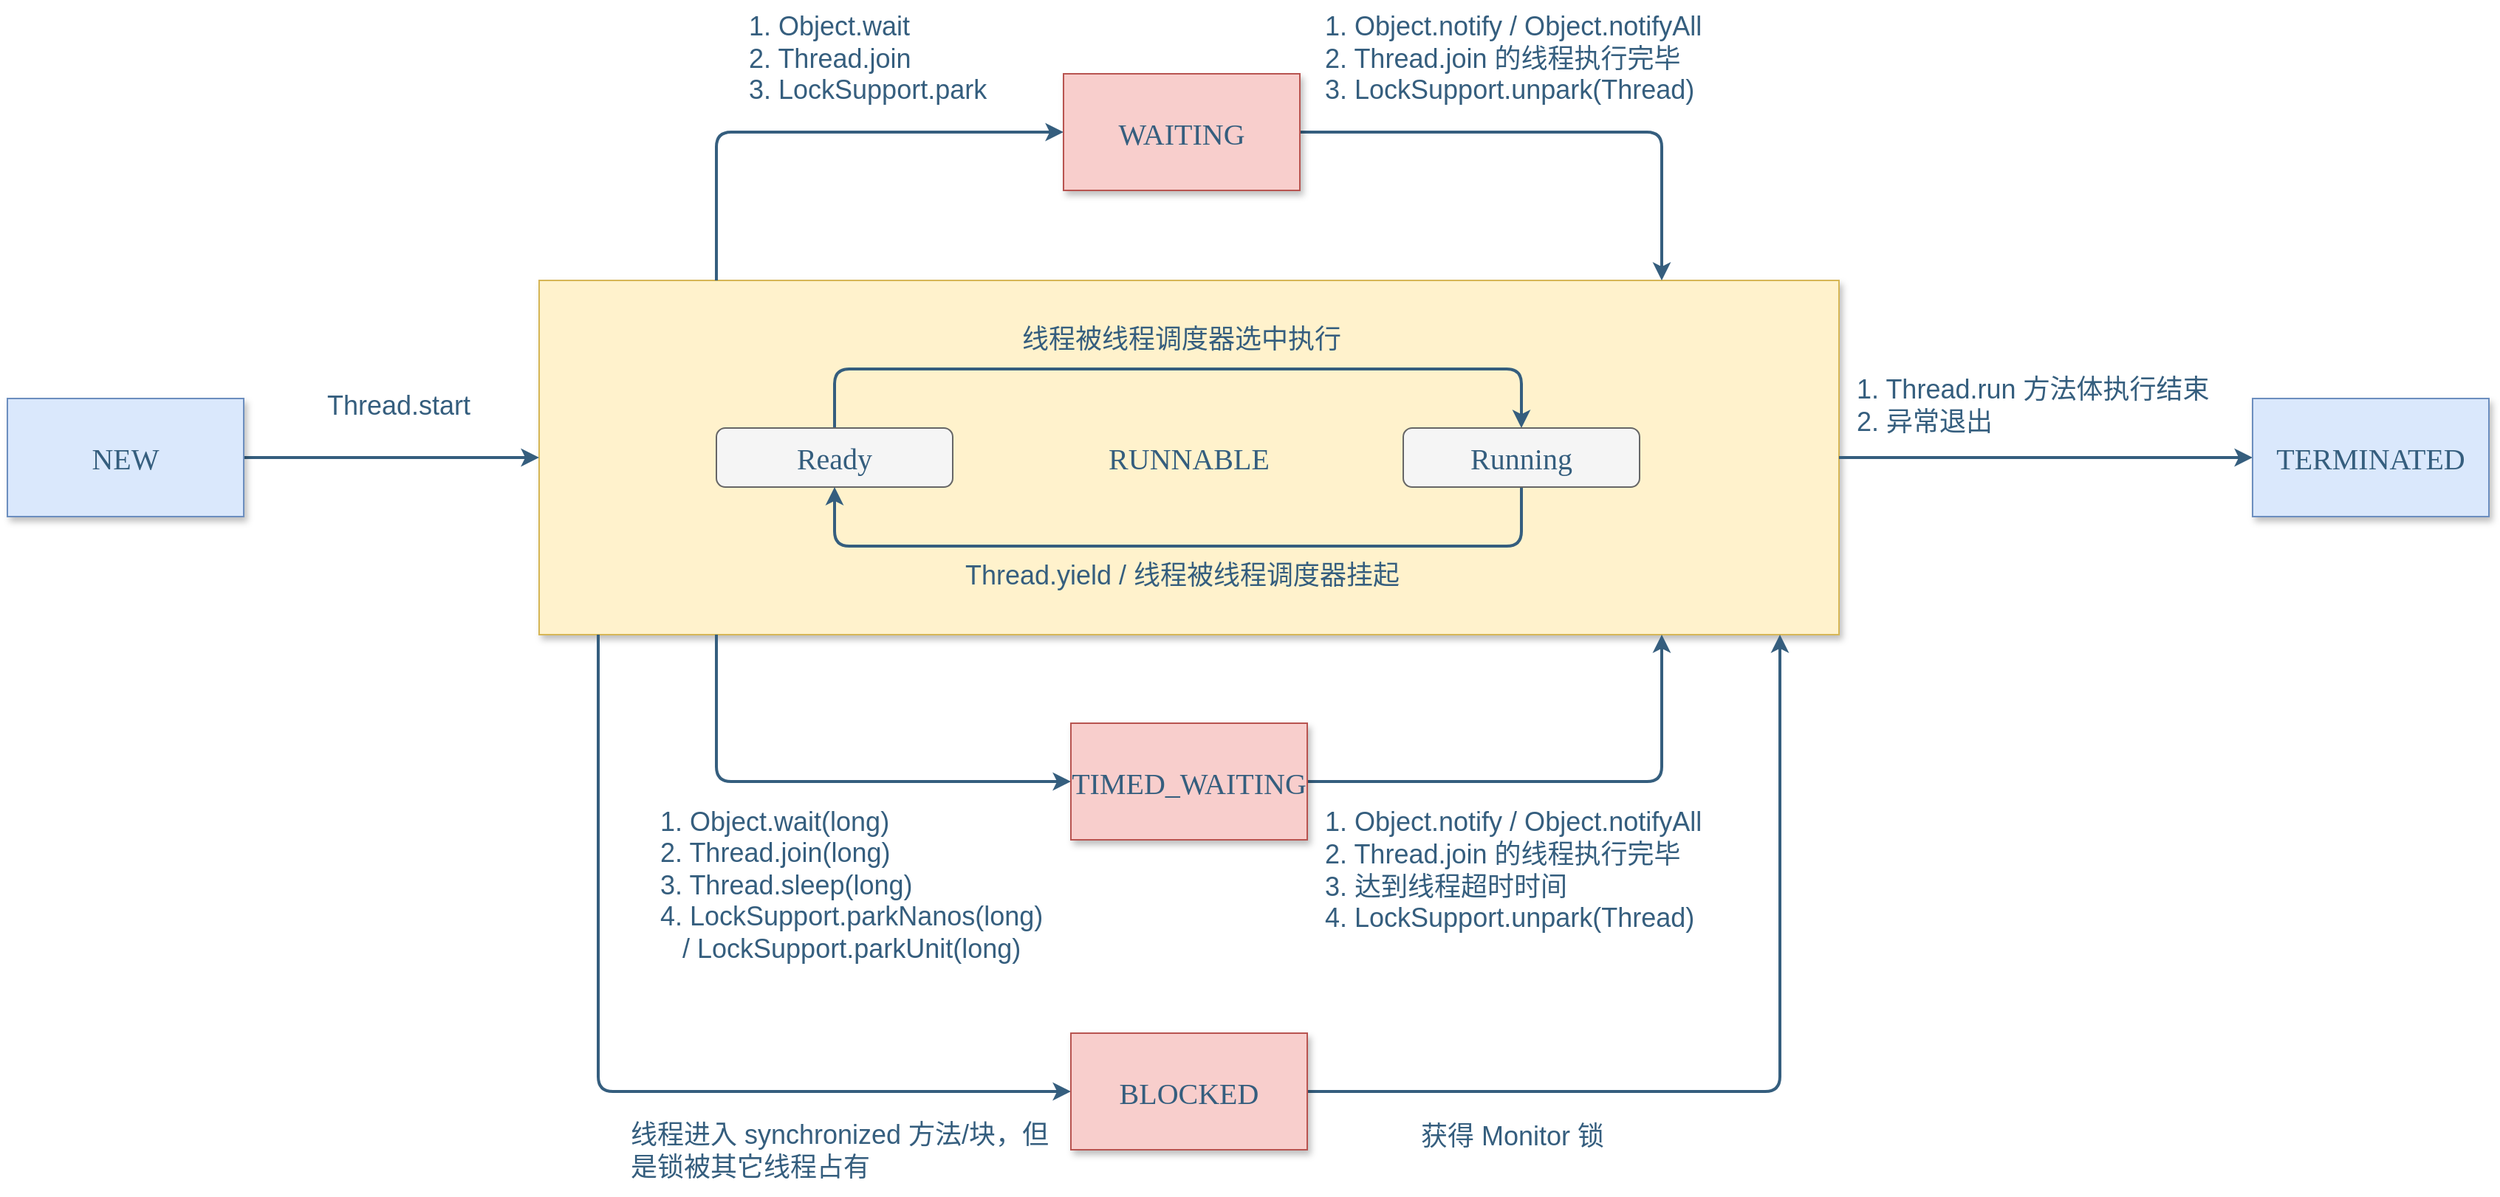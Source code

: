 <mxfile compressed="true" version="22.0.3" type="device" pages="4"><diagram name="线程状态" id="A8a_ekGSQpXvn9HcGt-r"><mxGraphModel dx="1418" dy="-816" grid="1" gridSize="10" guides="1" tooltips="1" connect="1" arrows="1" fold="1" page="1" pageScale="1" pageWidth="2336" pageHeight="1654" math="0" shadow="0"><root><mxCell id="MvNhsq1XyQ3ZakgDOgjF-0"/><mxCell id="MvNhsq1XyQ3ZakgDOgjF-1" parent="MvNhsq1XyQ3ZakgDOgjF-0"/><mxCell id="MvNhsq1XyQ3ZakgDOgjF-6" value="" style="rounded=0;whiteSpace=wrap;html=1;strokeColor=none;fillColor=#f5f5f5;fontColor=#355E7E;shadow=0;" parent="MvNhsq1XyQ3ZakgDOgjF-1" vertex="1"><mxGeometry x="760" y="2440" width="80" height="40" as="geometry"/></mxCell><mxCell id="MvNhsq1XyQ3ZakgDOgjF-21" value="" style="rounded=0;whiteSpace=wrap;html=1;strokeColor=none;fillColor=#f5f5f5;fontColor=#355E7E;shadow=0;" parent="MvNhsq1XyQ3ZakgDOgjF-1" vertex="1"><mxGeometry x="1400" y="2440" width="80" height="40" as="geometry"/></mxCell><mxCell id="MvNhsq1XyQ3ZakgDOgjF-24" value="" style="rounded=0;whiteSpace=wrap;html=1;strokeColor=none;fillColor=#f5f5f5;fontColor=#355E7E;shadow=0;" parent="MvNhsq1XyQ3ZakgDOgjF-1" vertex="1"><mxGeometry x="760" y="2240" width="80" height="40" as="geometry"/></mxCell><mxCell id="MvNhsq1XyQ3ZakgDOgjF-25" value="" style="rounded=0;whiteSpace=wrap;html=1;strokeColor=none;fillColor=#f5f5f5;fontColor=#355E7E;shadow=0;" parent="MvNhsq1XyQ3ZakgDOgjF-1" vertex="1"><mxGeometry x="1400" y="2240" width="80" height="40" as="geometry"/></mxCell><mxCell id="MvNhsq1XyQ3ZakgDOgjF-29" value="" style="rounded=0;whiteSpace=wrap;html=1;strokeColor=none;fillColor=#f5f5f5;fontColor=#355E7E;shadow=0;" parent="MvNhsq1XyQ3ZakgDOgjF-1" vertex="1"><mxGeometry x="680" y="2440" width="80" height="40" as="geometry"/></mxCell><mxCell id="MvNhsq1XyQ3ZakgDOgjF-32" value="" style="rounded=0;whiteSpace=wrap;html=1;strokeColor=none;fillColor=#f5f5f5;fontColor=#355E7E;shadow=0;" parent="MvNhsq1XyQ3ZakgDOgjF-1" vertex="1"><mxGeometry x="1480" y="2440" width="80" height="40" as="geometry"/></mxCell><mxCell id="MvNhsq1XyQ3ZakgDOgjF-2" value="RUNNABLE" style="rounded=0;whiteSpace=wrap;html=1;fillColor=#fff2cc;strokeColor=#d6b656;shadow=1;fontFamily=ZCOOL QingKe HuangYou;fontSource=https%3A%2F%2Ffonts.googleapis.com%2Fcss%3Ffamily%3DZCOOL%2BQingKe%2BHuangYou;fontStyle=0;fontSize=20;glass=0;fontColor=#355E7E;" parent="MvNhsq1XyQ3ZakgDOgjF-1" vertex="1"><mxGeometry x="680" y="2240" width="880" height="240" as="geometry"/></mxCell><mxCell id="MvNhsq1XyQ3ZakgDOgjF-3" value="" style="edgeStyle=orthogonalEdgeStyle;shape=connector;rounded=1;orthogonalLoop=1;jettySize=auto;html=1;labelBackgroundColor=default;strokeColor=#355E7E;strokeWidth=2;align=center;verticalAlign=middle;fontFamily=Helvetica;fontSize=11;fontColor=#355E7E;endArrow=classic;shadow=0;" parent="MvNhsq1XyQ3ZakgDOgjF-1" source="MvNhsq1XyQ3ZakgDOgjF-2" target="MvNhsq1XyQ3ZakgDOgjF-19" edge="1"><mxGeometry relative="1" as="geometry"/></mxCell><mxCell id="MvNhsq1XyQ3ZakgDOgjF-4" style="edgeStyle=orthogonalEdgeStyle;rounded=1;orthogonalLoop=1;jettySize=auto;html=1;entryX=0;entryY=0.5;entryDx=0;entryDy=0;fontColor=#355E7E;strokeWidth=2;strokeColor=#355E7E;exitX=0.5;exitY=0;exitDx=0;exitDy=0;shadow=0;" parent="MvNhsq1XyQ3ZakgDOgjF-1" source="MvNhsq1XyQ3ZakgDOgjF-24" target="MvNhsq1XyQ3ZakgDOgjF-30" edge="1"><mxGeometry relative="1" as="geometry"><mxPoint x="1030" y="2080" as="targetPoint"/></mxGeometry></mxCell><mxCell id="MvNhsq1XyQ3ZakgDOgjF-5" style="edgeStyle=orthogonalEdgeStyle;rounded=1;orthogonalLoop=1;jettySize=auto;html=1;entryX=0;entryY=0.5;entryDx=0;entryDy=0;fontColor=#355E7E;strokeWidth=2;strokeColor=#355E7E;exitX=0.5;exitY=1;exitDx=0;exitDy=0;shadow=0;" parent="MvNhsq1XyQ3ZakgDOgjF-1" source="MvNhsq1XyQ3ZakgDOgjF-29" target="MvNhsq1XyQ3ZakgDOgjF-15" edge="1"><mxGeometry relative="1" as="geometry"/></mxCell><mxCell id="MvNhsq1XyQ3ZakgDOgjF-7" style="edgeStyle=orthogonalEdgeStyle;rounded=1;orthogonalLoop=1;jettySize=auto;html=1;exitX=0.5;exitY=1;exitDx=0;exitDy=0;entryX=0;entryY=0.5;entryDx=0;entryDy=0;fontColor=#355E7E;strokeWidth=2;strokeColor=#355E7E;shadow=0;" parent="MvNhsq1XyQ3ZakgDOgjF-1" source="MvNhsq1XyQ3ZakgDOgjF-6" target="MvNhsq1XyQ3ZakgDOgjF-28" edge="1"><mxGeometry relative="1" as="geometry"><mxPoint x="1030" y="2630" as="targetPoint"/></mxGeometry></mxCell><mxCell id="MvNhsq1XyQ3ZakgDOgjF-8" style="edgeStyle=orthogonalEdgeStyle;rounded=1;orthogonalLoop=1;jettySize=auto;html=1;entryX=0.5;entryY=0;entryDx=0;entryDy=0;exitX=0.5;exitY=0;exitDx=0;exitDy=0;fontColor=#355E7E;strokeWidth=2;strokeColor=#355E7E;shadow=0;" parent="MvNhsq1XyQ3ZakgDOgjF-1" source="MvNhsq1XyQ3ZakgDOgjF-9" target="MvNhsq1XyQ3ZakgDOgjF-11" edge="1"><mxGeometry relative="1" as="geometry"><Array as="points"><mxPoint x="965" y="2300"/><mxPoint x="1255" y="2300"/></Array></mxGeometry></mxCell><mxCell id="MvNhsq1XyQ3ZakgDOgjF-9" value="Ready" style="rounded=1;whiteSpace=wrap;html=1;hachureGap=4;strokeColor=#666666;fontFamily=ZCOOL QingKe HuangYou;fontSize=20;fillColor=#f5f5f5;fontStyle=0;container=0;shadow=0;fontSource=https%3A%2F%2Ffonts.googleapis.com%2Fcss%3Ffamily%3DZCOOL%2BQingKe%2BHuangYou;fontColor=#355E7E;" parent="MvNhsq1XyQ3ZakgDOgjF-1" vertex="1"><mxGeometry x="800" y="2340" width="160" height="40" as="geometry"/></mxCell><mxCell id="MvNhsq1XyQ3ZakgDOgjF-10" style="edgeStyle=orthogonalEdgeStyle;rounded=1;orthogonalLoop=1;jettySize=auto;html=1;entryX=0.5;entryY=1;entryDx=0;entryDy=0;exitX=0.5;exitY=1;exitDx=0;exitDy=0;fontColor=#355E7E;strokeWidth=2;strokeColor=#355E7E;shadow=0;" parent="MvNhsq1XyQ3ZakgDOgjF-1" source="MvNhsq1XyQ3ZakgDOgjF-11" target="MvNhsq1XyQ3ZakgDOgjF-9" edge="1"><mxGeometry relative="1" as="geometry"><Array as="points"><mxPoint x="1255" y="2420"/><mxPoint x="965" y="2420"/></Array></mxGeometry></mxCell><mxCell id="MvNhsq1XyQ3ZakgDOgjF-11" value="Running" style="rounded=1;whiteSpace=wrap;html=1;hachureGap=4;strokeColor=#666666;fontFamily=ZCOOL QingKe HuangYou;fontSize=20;fillColor=#f5f5f5;fontStyle=0;container=0;shadow=0;fontSource=https%3A%2F%2Ffonts.googleapis.com%2Fcss%3Ffamily%3DZCOOL%2BQingKe%2BHuangYou;fontColor=#355E7E;" parent="MvNhsq1XyQ3ZakgDOgjF-1" vertex="1"><mxGeometry x="1265" y="2340" width="160" height="40" as="geometry"/></mxCell><mxCell id="MvNhsq1XyQ3ZakgDOgjF-12" value="线程被线程调度器选中执行" style="text;whiteSpace=wrap;align=center;verticalAlign=middle;fontSize=18;fontColor=#355E7E;shadow=0;" parent="MvNhsq1XyQ3ZakgDOgjF-1" vertex="1"><mxGeometry x="985" y="2260" width="260" height="40" as="geometry"/></mxCell><mxCell id="MvNhsq1XyQ3ZakgDOgjF-13" style="edgeStyle=orthogonalEdgeStyle;rounded=1;orthogonalLoop=1;jettySize=auto;html=1;exitX=1;exitY=0.5;exitDx=0;exitDy=0;entryX=0.5;entryY=1;entryDx=0;entryDy=0;strokeWidth=2;strokeColor=#355E7E;fontColor=#355E7E;shadow=0;" parent="MvNhsq1XyQ3ZakgDOgjF-1" source="MvNhsq1XyQ3ZakgDOgjF-28" target="MvNhsq1XyQ3ZakgDOgjF-21" edge="1"><mxGeometry relative="1" as="geometry"><mxPoint x="1190" y="2590" as="sourcePoint"/></mxGeometry></mxCell><mxCell id="MvNhsq1XyQ3ZakgDOgjF-14" style="edgeStyle=orthogonalEdgeStyle;shape=connector;rounded=1;orthogonalLoop=1;jettySize=auto;html=1;labelBackgroundColor=default;strokeColor=#355E7E;strokeWidth=2;align=center;verticalAlign=middle;fontFamily=Helvetica;fontSize=11;fontColor=#355E7E;endArrow=classic;exitX=1;exitY=0.5;exitDx=0;exitDy=0;entryX=0.5;entryY=1;entryDx=0;entryDy=0;shadow=0;" parent="MvNhsq1XyQ3ZakgDOgjF-1" source="MvNhsq1XyQ3ZakgDOgjF-15" target="MvNhsq1XyQ3ZakgDOgjF-32" edge="1"><mxGeometry relative="1" as="geometry"><mxPoint x="1520" y="2490" as="targetPoint"/></mxGeometry></mxCell><mxCell id="MvNhsq1XyQ3ZakgDOgjF-15" value="BLOCKED" style="rounded=0;whiteSpace=wrap;html=1;fillColor=#f8cecc;strokeColor=#b85450;shadow=1;fontFamily=ZCOOL QingKe HuangYou;fontSource=https%3A%2F%2Ffonts.googleapis.com%2Fcss%3Ffamily%3DZCOOL%2BQingKe%2BHuangYou;fontStyle=0;fontSize=20;fontColor=#355E7E;" parent="MvNhsq1XyQ3ZakgDOgjF-1" vertex="1"><mxGeometry x="1040" y="2750" width="160" height="79" as="geometry"/></mxCell><mxCell id="MvNhsq1XyQ3ZakgDOgjF-16" value="Thread.yield / 线程被线程调度器挂起" style="text;whiteSpace=wrap;align=center;verticalAlign=middle;fontSize=18;fontColor=#355E7E;shadow=0;" parent="MvNhsq1XyQ3ZakgDOgjF-1" vertex="1"><mxGeometry x="927.5" y="2420" width="375" height="40" as="geometry"/></mxCell><mxCell id="MvNhsq1XyQ3ZakgDOgjF-17" value="" style="edgeStyle=orthogonalEdgeStyle;shape=connector;rounded=1;orthogonalLoop=1;jettySize=auto;html=1;labelBackgroundColor=default;strokeColor=#355E7E;strokeWidth=2;align=center;verticalAlign=middle;fontFamily=Helvetica;fontSize=11;fontColor=#355E7E;endArrow=classic;shadow=0;" parent="MvNhsq1XyQ3ZakgDOgjF-1" source="MvNhsq1XyQ3ZakgDOgjF-18" target="MvNhsq1XyQ3ZakgDOgjF-2" edge="1"><mxGeometry relative="1" as="geometry"/></mxCell><mxCell id="MvNhsq1XyQ3ZakgDOgjF-18" value="NEW" style="rounded=0;whiteSpace=wrap;html=1;fillColor=#dae8fc;strokeColor=#6c8ebf;shadow=1;fontFamily=ZCOOL QingKe HuangYou;fontSource=https%3A%2F%2Ffonts.googleapis.com%2Fcss%3Ffamily%3DZCOOL%2BQingKe%2BHuangYou;fontStyle=0;fontSize=20;fontColor=#355E7E;" parent="MvNhsq1XyQ3ZakgDOgjF-1" vertex="1"><mxGeometry x="320" y="2320" width="160" height="80" as="geometry"/></mxCell><mxCell id="MvNhsq1XyQ3ZakgDOgjF-19" value="TERMINATED" style="rounded=0;whiteSpace=wrap;html=1;fillColor=#dae8fc;strokeColor=#6c8ebf;shadow=1;fontFamily=ZCOOL QingKe HuangYou;fontSource=https%3A%2F%2Ffonts.googleapis.com%2Fcss%3Ffamily%3DZCOOL%2BQingKe%2BHuangYou;fontStyle=0;fontSize=20;fontColor=#355E7E;" parent="MvNhsq1XyQ3ZakgDOgjF-1" vertex="1"><mxGeometry x="1840" y="2320" width="160" height="80" as="geometry"/></mxCell><mxCell id="MvNhsq1XyQ3ZakgDOgjF-20" style="edgeStyle=orthogonalEdgeStyle;shape=connector;rounded=1;orthogonalLoop=1;jettySize=auto;html=1;labelBackgroundColor=default;strokeColor=#355E7E;strokeWidth=2;align=center;verticalAlign=middle;fontFamily=Helvetica;fontSize=11;fontColor=#355E7E;endArrow=classic;entryX=0.5;entryY=0;entryDx=0;entryDy=0;exitX=1;exitY=0.5;exitDx=0;exitDy=0;shadow=0;" parent="MvNhsq1XyQ3ZakgDOgjF-1" source="MvNhsq1XyQ3ZakgDOgjF-30" target="MvNhsq1XyQ3ZakgDOgjF-25" edge="1"><mxGeometry relative="1" as="geometry"><mxPoint x="1430.0" y="2490" as="targetPoint"/><mxPoint x="1190" y="2080" as="sourcePoint"/></mxGeometry></mxCell><mxCell id="MvNhsq1XyQ3ZakgDOgjF-22" value="Thread.start" style="text;whiteSpace=wrap;align=center;verticalAlign=middle;fontSize=18;fontColor=#355E7E;shadow=0;" parent="MvNhsq1XyQ3ZakgDOgjF-1" vertex="1"><mxGeometry x="510" y="2305" width="150" height="40" as="geometry"/></mxCell><mxCell id="MvNhsq1XyQ3ZakgDOgjF-23" value="1. Thread.run 方法体执行结束&#10;2. 异常退出" style="text;whiteSpace=wrap;align=left;verticalAlign=middle;fontSize=18;fontColor=#355E7E;shadow=0;" parent="MvNhsq1XyQ3ZakgDOgjF-1" vertex="1"><mxGeometry x="1570" y="2290" width="260" height="70" as="geometry"/></mxCell><mxCell id="MvNhsq1XyQ3ZakgDOgjF-26" value="&lt;div style=&quot;font-size: 18px;&quot;&gt;&lt;div&gt;1. Object.wait&lt;/div&gt;&lt;div&gt;2. Thread.join&lt;/div&gt;&lt;div&gt;3. LockSupport.park&lt;/div&gt;&lt;/div&gt;" style="text;html=1;align=left;verticalAlign=middle;resizable=0;points=[];autosize=1;strokeColor=none;fillColor=none;fontSize=18;fontColor=#355E7E;shadow=0;" parent="MvNhsq1XyQ3ZakgDOgjF-1" vertex="1"><mxGeometry x="820" y="2050" width="180" height="80" as="geometry"/></mxCell><mxCell id="MvNhsq1XyQ3ZakgDOgjF-27" value="&lt;div&gt;1. Object.wait(long)&lt;/div&gt;&lt;div&gt;2. Thread.join(long)&lt;/div&gt;&lt;div&gt;3. Thread.sleep(long)&lt;/div&gt;&lt;div&gt;4. LockSupport.parkNanos(long)&lt;/div&gt;&lt;div&gt;&amp;nbsp; &amp;nbsp;/ LockSupport.parkUnit(long)&lt;/div&gt;" style="text;html=1;align=left;verticalAlign=middle;resizable=0;points=[];autosize=1;strokeColor=none;fillColor=none;fontSize=18;fontFamily=Helvetica;fontColor=#355E7E;shadow=0;" parent="MvNhsq1XyQ3ZakgDOgjF-1" vertex="1"><mxGeometry x="760" y="2590" width="280" height="120" as="geometry"/></mxCell><mxCell id="MvNhsq1XyQ3ZakgDOgjF-28" value="TIMED_WAITING" style="rounded=0;whiteSpace=wrap;html=1;fillColor=#f8cecc;strokeColor=#b85450;shadow=1;fontFamily=ZCOOL QingKe HuangYou;fontSource=https%3A%2F%2Ffonts.googleapis.com%2Fcss%3Ffamily%3DZCOOL%2BQingKe%2BHuangYou;fontStyle=0;fontSize=20;fontColor=#355E7E;" parent="MvNhsq1XyQ3ZakgDOgjF-1" vertex="1"><mxGeometry x="1040" y="2540" width="160" height="79" as="geometry"/></mxCell><mxCell id="MvNhsq1XyQ3ZakgDOgjF-30" value="WAITING" style="rounded=0;whiteSpace=wrap;html=1;fillColor=#f8cecc;strokeColor=#b85450;shadow=1;fontFamily=ZCOOL QingKe HuangYou;fontSource=https%3A%2F%2Ffonts.googleapis.com%2Fcss%3Ffamily%3DZCOOL%2BQingKe%2BHuangYou;fontStyle=0;fontSize=20;fontColor=#355E7E;" parent="MvNhsq1XyQ3ZakgDOgjF-1" vertex="1"><mxGeometry x="1035" y="2100" width="160" height="79" as="geometry"/></mxCell><mxCell id="MvNhsq1XyQ3ZakgDOgjF-31" value="&lt;div&gt;1. Object.notify / Object.notifyAll&lt;/div&gt;&lt;div&gt;2. Thread.join 的线程执行完毕&lt;/div&gt;&lt;div&gt;3. LockSupport.unpark(Thread)&lt;/div&gt;" style="text;html=1;align=left;verticalAlign=middle;resizable=0;points=[];autosize=1;strokeColor=none;fillColor=none;fontSize=18;fontFamily=Helvetica;fontColor=#355E7E;shadow=0;" parent="MvNhsq1XyQ3ZakgDOgjF-1" vertex="1"><mxGeometry x="1210" y="2050" width="280" height="80" as="geometry"/></mxCell><mxCell id="MvNhsq1XyQ3ZakgDOgjF-33" value="&lt;div&gt;1. Object.notify / Object.notifyAll&lt;/div&gt;&lt;div&gt;2. Thread.join 的线程执行完毕&lt;/div&gt;&lt;div&gt;3. 达到线程超时时间&lt;/div&gt;&lt;div&gt;4. LockSupport.unpark(Thread)&lt;/div&gt;" style="text;html=1;align=left;verticalAlign=middle;resizable=0;points=[];autosize=1;strokeColor=none;fillColor=none;fontSize=18;fontFamily=Helvetica;fontColor=#355E7E;shadow=0;" parent="MvNhsq1XyQ3ZakgDOgjF-1" vertex="1"><mxGeometry x="1210" y="2590" width="280" height="100" as="geometry"/></mxCell><mxCell id="MvNhsq1XyQ3ZakgDOgjF-34" value="获得 Monitor 锁" style="text;html=1;align=left;verticalAlign=middle;resizable=0;points=[];autosize=1;strokeColor=none;fillColor=none;fontSize=18;fontFamily=Helvetica;fontColor=#355E7E;shadow=0;" parent="MvNhsq1XyQ3ZakgDOgjF-1" vertex="1"><mxGeometry x="1275" y="2800" width="150" height="40" as="geometry"/></mxCell><mxCell id="MvNhsq1XyQ3ZakgDOgjF-35" value="线程进入 synchronized 方法/块，但是锁被其它线程占有" style="rounded=0;whiteSpace=wrap;html=1;align=left;verticalAlign=middle;fontFamily=Helvetica;fontSize=18;fontColor=#355E7E;fillColor=none;gradientColor=none;strokeColor=none;shadow=0;" parent="MvNhsq1XyQ3ZakgDOgjF-1" vertex="1"><mxGeometry x="740" y="2800" width="300" height="60" as="geometry"/></mxCell><mxCell id="MvNhsq1XyQ3ZakgDOgjF-36" style="edgeStyle=orthogonalEdgeStyle;rounded=0;orthogonalLoop=1;jettySize=auto;html=1;exitX=0.5;exitY=1;exitDx=0;exitDy=0;fontFamily=Helvetica;fontSize=18;fontColor=#355E7E;shadow=0;" parent="MvNhsq1XyQ3ZakgDOgjF-1" source="MvNhsq1XyQ3ZakgDOgjF-25" target="MvNhsq1XyQ3ZakgDOgjF-25" edge="1"><mxGeometry relative="1" as="geometry"/></mxCell></root></mxGraphModel></diagram><diagram id="IC24cxrCcSG3QAibzQGV" name="单核多线程"><mxGraphModel dx="1434" dy="-1484" grid="1" gridSize="10" guides="1" tooltips="1" connect="1" arrows="1" fold="1" page="1" pageScale="1" pageWidth="827" pageHeight="1169" math="0" shadow="0"><root><mxCell id="0"/><mxCell id="1" parent="0"/><mxCell id="8Yug2160fKrtChVst9Zv-4" value="" style="rounded=1;whiteSpace=wrap;html=1;fontSize=16;shadow=0;fillColor=#fff2cc;strokeColor=#d6b656;strokeWidth=2;fontColor=#153E5D;" parent="1" vertex="1"><mxGeometry x="120" y="2760" width="520" height="120" as="geometry"/></mxCell><mxCell id="8Yug2160fKrtChVst9Zv-2" value="" style="rounded=1;whiteSpace=wrap;html=1;fontSize=16;shadow=0;fillColor=#fff2cc;strokeColor=#d6b656;strokeWidth=2;fontColor=#153E5D;" parent="1" vertex="1"><mxGeometry x="120" y="2600" width="520" height="120" as="geometry"/></mxCell><mxCell id="8Yug2160fKrtChVst9Zv-9" style="edgeStyle=orthogonalEdgeStyle;rounded=0;orthogonalLoop=1;jettySize=auto;html=1;entryX=0;entryY=0.5;entryDx=0;entryDy=0;exitX=0.5;exitY=1;exitDx=0;exitDy=0;strokeWidth=2;strokeColor=#355E7E;dashed=1;startArrow=classic;startFill=1;shadow=0;fontColor=#153E5D;" parent="1" source="x6uXF9wY-LOvovZoUlLf-1" target="8Yug2160fKrtChVst9Zv-1" edge="1"><mxGeometry relative="1" as="geometry"/></mxCell><mxCell id="x6uXF9wY-LOvovZoUlLf-1" value="线程A" style="rounded=1;whiteSpace=wrap;html=1;hachureGap=4;strokeColor=#6c8ebf;fontFamily=ZCOOL QingKe HuangYou;fontSize=16;fillColor=#dae8fc;fontStyle=1;container=0;shadow=0;fontSource=https%3A%2F%2Ffonts.googleapis.com%2Fcss%3Ffamily%3DZCOOL%2BQingKe%2BHuangYou;fontColor=#153E5D;strokeWidth=2;" parent="1" vertex="1"><mxGeometry x="120" y="2480" width="120" height="40" as="geometry"/></mxCell><mxCell id="x6uXF9wY-LOvovZoUlLf-2" value="线程B" style="rounded=1;whiteSpace=wrap;html=1;hachureGap=4;strokeColor=#6c8ebf;fontFamily=ZCOOL QingKe HuangYou;fontSize=16;fillColor=#dae8fc;fontStyle=1;container=0;shadow=0;fontSource=https%3A%2F%2Ffonts.googleapis.com%2Fcss%3Ffamily%3DZCOOL%2BQingKe%2BHuangYou;fontColor=#153E5D;strokeWidth=2;" parent="1" vertex="1"><mxGeometry x="520" y="2480" width="120" height="40" as="geometry"/></mxCell><mxCell id="8Yug2160fKrtChVst9Zv-10" style="edgeStyle=orthogonalEdgeStyle;rounded=0;orthogonalLoop=1;jettySize=auto;html=1;exitX=1;exitY=0.5;exitDx=0;exitDy=0;entryX=0.5;entryY=1;entryDx=0;entryDy=0;strokeWidth=2;strokeColor=#355E7E;dashed=1;startArrow=classic;startFill=1;shadow=0;fontColor=#153E5D;" parent="1" source="8Yug2160fKrtChVst9Zv-1" target="x6uXF9wY-LOvovZoUlLf-2" edge="1"><mxGeometry relative="1" as="geometry"/></mxCell><mxCell id="8Yug2160fKrtChVst9Zv-11" style="edgeStyle=orthogonalEdgeStyle;rounded=0;orthogonalLoop=1;jettySize=auto;html=1;exitX=0.5;exitY=1;exitDx=0;exitDy=0;entryX=0.5;entryY=0;entryDx=0;entryDy=0;startArrow=classic;startFill=1;strokeColor=#355E7E;strokeWidth=2;dashed=1;shadow=0;fontColor=#153E5D;" parent="1" source="8Yug2160fKrtChVst9Zv-1" target="8Yug2160fKrtChVst9Zv-8" edge="1"><mxGeometry relative="1" as="geometry"/></mxCell><mxCell id="8Yug2160fKrtChVst9Zv-1" value="变量：Value" style="rounded=1;whiteSpace=wrap;html=1;hachureGap=4;strokeColor=#666666;fontFamily=ZCOOL QingKe HuangYou;fontSize=16;fillColor=#f5f5f5;fontStyle=0;container=0;shadow=0;fontSource=https%3A%2F%2Ffonts.googleapis.com%2Fcss%3Ffamily%3DZCOOL%2BQingKe%2BHuangYou;fontColor=#153E5D;strokeWidth=2;" parent="1" vertex="1"><mxGeometry x="320" y="2650" width="120" height="40" as="geometry"/></mxCell><mxCell id="8Yug2160fKrtChVst9Zv-3" value="CPU" style="text;html=1;strokeColor=none;fillColor=none;align=center;verticalAlign=middle;whiteSpace=wrap;rounded=0;fontSize=20;fontStyle=1;fontColor=#153E5D;shadow=0;strokeWidth=2;" parent="1" vertex="1"><mxGeometry x="350" y="2610" width="60" height="30" as="geometry"/></mxCell><mxCell id="8Yug2160fKrtChVst9Zv-6" value="内存" style="text;html=1;strokeColor=none;fillColor=none;align=center;verticalAlign=middle;whiteSpace=wrap;rounded=0;fontSize=20;fontStyle=1;fontColor=#153E5D;shadow=0;strokeWidth=2;" parent="1" vertex="1"><mxGeometry x="350" y="2840" width="60" height="30" as="geometry"/></mxCell><mxCell id="8Yug2160fKrtChVst9Zv-7" style="edgeStyle=orthogonalEdgeStyle;rounded=0;orthogonalLoop=1;jettySize=auto;html=1;exitX=0.5;exitY=1;exitDx=0;exitDy=0;fontColor=#153E5D;shadow=0;strokeWidth=2;" parent="1" source="8Yug2160fKrtChVst9Zv-6" target="8Yug2160fKrtChVst9Zv-6" edge="1"><mxGeometry relative="1" as="geometry"/></mxCell><mxCell id="8Yug2160fKrtChVst9Zv-8" value="变量：Value" style="rounded=1;whiteSpace=wrap;html=1;hachureGap=4;strokeColor=#666666;fontFamily=ZCOOL QingKe HuangYou;fontSize=16;fillColor=#f5f5f5;fontStyle=0;container=0;shadow=0;fontSource=https%3A%2F%2Ffonts.googleapis.com%2Fcss%3Ffamily%3DZCOOL%2BQingKe%2BHuangYou;fontColor=#153E5D;strokeWidth=2;" parent="1" vertex="1"><mxGeometry x="320" y="2790" width="120" height="40" as="geometry"/></mxCell></root></mxGraphModel></diagram><diagram name="多核多线程" id="XXWfbP1gV5CdBlbcvXOM"><mxGraphModel dx="1687" dy="-1333" grid="1" gridSize="10" guides="1" tooltips="1" connect="1" arrows="1" fold="1" page="1" pageScale="1" pageWidth="827" pageHeight="1169" math="0" shadow="0"><root><mxCell id="fV9i9bYyxasxLaIVZc9e-0"/><mxCell id="fV9i9bYyxasxLaIVZc9e-1" parent="fV9i9bYyxasxLaIVZc9e-0"/><mxCell id="fV9i9bYyxasxLaIVZc9e-2" value="" style="rounded=1;whiteSpace=wrap;html=1;fontSize=16;shadow=0;fillColor=#fff2cc;strokeColor=#d6b656;strokeWidth=2;fontColor=#153E5D;" vertex="1" parent="fV9i9bYyxasxLaIVZc9e-1"><mxGeometry x="120" y="2760" width="520" height="120" as="geometry"/></mxCell><mxCell id="fV9i9bYyxasxLaIVZc9e-3" value="" style="rounded=1;whiteSpace=wrap;html=1;fontSize=16;shadow=0;fillColor=#fff2cc;strokeColor=#d6b656;strokeWidth=2;fontColor=#153E5D;" vertex="1" parent="fV9i9bYyxasxLaIVZc9e-1"><mxGeometry x="120" y="2600" width="200" height="120" as="geometry"/></mxCell><mxCell id="fV9i9bYyxasxLaIVZc9e-4" style="edgeStyle=orthogonalEdgeStyle;rounded=0;orthogonalLoop=1;jettySize=auto;html=1;entryX=0.5;entryY=0;entryDx=0;entryDy=0;exitX=0.5;exitY=1;exitDx=0;exitDy=0;strokeWidth=2;strokeColor=#355E7E;dashed=1;startArrow=classic;startFill=1;shadow=0;fontColor=#153E5D;" edge="1" parent="fV9i9bYyxasxLaIVZc9e-1" source="fV9i9bYyxasxLaIVZc9e-5" target="fV9i9bYyxasxLaIVZc9e-3"><mxGeometry relative="1" as="geometry"/></mxCell><mxCell id="fV9i9bYyxasxLaIVZc9e-5" value="线程A" style="rounded=1;whiteSpace=wrap;html=1;hachureGap=4;strokeColor=#6c8ebf;fontFamily=ZCOOL QingKe HuangYou;fontSize=16;fillColor=#dae8fc;fontStyle=1;container=0;shadow=0;fontSource=https%3A%2F%2Ffonts.googleapis.com%2Fcss%3Ffamily%3DZCOOL%2BQingKe%2BHuangYou;fontColor=#153E5D;strokeWidth=2;" vertex="1" parent="fV9i9bYyxasxLaIVZc9e-1"><mxGeometry x="160" y="2480" width="120" height="40" as="geometry"/></mxCell><mxCell id="fV9i9bYyxasxLaIVZc9e-6" value="线程B" style="rounded=1;whiteSpace=wrap;html=1;hachureGap=4;strokeColor=#6c8ebf;fontFamily=ZCOOL QingKe HuangYou;fontSize=16;fillColor=#dae8fc;fontStyle=1;container=0;shadow=0;fontSource=https%3A%2F%2Ffonts.googleapis.com%2Fcss%3Ffamily%3DZCOOL%2BQingKe%2BHuangYou;fontColor=#153E5D;strokeWidth=2;" vertex="1" parent="fV9i9bYyxasxLaIVZc9e-1"><mxGeometry x="480" y="2480" width="120" height="40" as="geometry"/></mxCell><mxCell id="fV9i9bYyxasxLaIVZc9e-7" style="edgeStyle=orthogonalEdgeStyle;rounded=0;orthogonalLoop=1;jettySize=auto;html=1;exitX=0.5;exitY=0;exitDx=0;exitDy=0;entryX=0.5;entryY=1;entryDx=0;entryDy=0;strokeWidth=2;strokeColor=#355E7E;dashed=1;startArrow=classic;startFill=1;shadow=0;fontColor=#153E5D;" edge="1" parent="fV9i9bYyxasxLaIVZc9e-1" source="-FORN4Dmso1fWEkLEi_a-0" target="fV9i9bYyxasxLaIVZc9e-6"><mxGeometry relative="1" as="geometry"/></mxCell><mxCell id="-FORN4Dmso1fWEkLEi_a-2" style="edgeStyle=orthogonalEdgeStyle;shape=connector;rounded=1;orthogonalLoop=1;jettySize=auto;html=1;entryX=0;entryY=0.5;entryDx=0;entryDy=0;shadow=0;dashed=1;labelBackgroundColor=default;strokeColor=#355E7E;strokeWidth=2;align=center;verticalAlign=middle;fontFamily=Helvetica;fontSize=11;fontColor=#153E5D;startArrow=classic;startFill=1;endArrow=classic;" edge="1" parent="fV9i9bYyxasxLaIVZc9e-1" source="fV9i9bYyxasxLaIVZc9e-9" target="fV9i9bYyxasxLaIVZc9e-13"><mxGeometry relative="1" as="geometry"><Array as="points"><mxPoint x="220" y="2810"/></Array></mxGeometry></mxCell><mxCell id="fV9i9bYyxasxLaIVZc9e-9" value="变量：Value" style="rounded=1;whiteSpace=wrap;html=1;hachureGap=4;strokeColor=#666666;fontFamily=ZCOOL QingKe HuangYou;fontSize=16;fillColor=#f5f5f5;fontStyle=0;container=0;shadow=0;fontSource=https%3A%2F%2Ffonts.googleapis.com%2Fcss%3Ffamily%3DZCOOL%2BQingKe%2BHuangYou;fontColor=#153E5D;strokeWidth=2;" vertex="1" parent="fV9i9bYyxasxLaIVZc9e-1"><mxGeometry x="160" y="2650" width="120" height="40" as="geometry"/></mxCell><mxCell id="fV9i9bYyxasxLaIVZc9e-10" value="CPU-1" style="text;html=1;strokeColor=none;fillColor=none;align=center;verticalAlign=middle;whiteSpace=wrap;rounded=0;fontSize=20;fontStyle=1;fontColor=#153E5D;shadow=0;strokeWidth=2;" vertex="1" parent="fV9i9bYyxasxLaIVZc9e-1"><mxGeometry x="175" y="2610" width="90" height="30" as="geometry"/></mxCell><mxCell id="fV9i9bYyxasxLaIVZc9e-11" value="内存" style="text;html=1;strokeColor=none;fillColor=none;align=center;verticalAlign=middle;whiteSpace=wrap;rounded=0;fontSize=20;fontStyle=1;fontColor=#153E5D;shadow=0;strokeWidth=2;" vertex="1" parent="fV9i9bYyxasxLaIVZc9e-1"><mxGeometry x="350" y="2840" width="60" height="30" as="geometry"/></mxCell><mxCell id="fV9i9bYyxasxLaIVZc9e-12" style="edgeStyle=orthogonalEdgeStyle;rounded=0;orthogonalLoop=1;jettySize=auto;html=1;exitX=0.5;exitY=1;exitDx=0;exitDy=0;fontColor=#153E5D;shadow=0;strokeWidth=2;" edge="1" parent="fV9i9bYyxasxLaIVZc9e-1" source="fV9i9bYyxasxLaIVZc9e-11" target="fV9i9bYyxasxLaIVZc9e-11"><mxGeometry relative="1" as="geometry"/></mxCell><mxCell id="fV9i9bYyxasxLaIVZc9e-13" value="变量：Value" style="rounded=1;whiteSpace=wrap;html=1;hachureGap=4;strokeColor=#666666;fontFamily=ZCOOL QingKe HuangYou;fontSize=16;fillColor=#f5f5f5;fontStyle=0;container=0;shadow=0;fontSource=https%3A%2F%2Ffonts.googleapis.com%2Fcss%3Ffamily%3DZCOOL%2BQingKe%2BHuangYou;fontColor=#153E5D;strokeWidth=2;" vertex="1" parent="fV9i9bYyxasxLaIVZc9e-1"><mxGeometry x="320" y="2790" width="120" height="40" as="geometry"/></mxCell><mxCell id="-FORN4Dmso1fWEkLEi_a-0" value="" style="rounded=1;whiteSpace=wrap;html=1;fontSize=16;shadow=0;fillColor=#fff2cc;strokeColor=#d6b656;strokeWidth=2;fontColor=#153E5D;" vertex="1" parent="fV9i9bYyxasxLaIVZc9e-1"><mxGeometry x="440" y="2600" width="200" height="120" as="geometry"/></mxCell><mxCell id="-FORN4Dmso1fWEkLEi_a-3" style="edgeStyle=orthogonalEdgeStyle;shape=connector;rounded=1;orthogonalLoop=1;jettySize=auto;html=1;exitX=0.5;exitY=1;exitDx=0;exitDy=0;entryX=1;entryY=0.5;entryDx=0;entryDy=0;shadow=0;dashed=1;labelBackgroundColor=default;strokeColor=#355E7E;strokeWidth=2;align=center;verticalAlign=middle;fontFamily=Helvetica;fontSize=11;fontColor=#153E5D;startArrow=classic;startFill=1;endArrow=classic;" edge="1" parent="fV9i9bYyxasxLaIVZc9e-1" source="-FORN4Dmso1fWEkLEi_a-1" target="fV9i9bYyxasxLaIVZc9e-13"><mxGeometry relative="1" as="geometry"/></mxCell><mxCell id="-FORN4Dmso1fWEkLEi_a-1" value="变量：Value" style="rounded=1;whiteSpace=wrap;html=1;hachureGap=4;strokeColor=#666666;fontFamily=ZCOOL QingKe HuangYou;fontSize=16;fillColor=#f5f5f5;fontStyle=0;container=0;shadow=0;fontSource=https%3A%2F%2Ffonts.googleapis.com%2Fcss%3Ffamily%3DZCOOL%2BQingKe%2BHuangYou;fontColor=#153E5D;strokeWidth=2;" vertex="1" parent="fV9i9bYyxasxLaIVZc9e-1"><mxGeometry x="480" y="2650" width="120" height="40" as="geometry"/></mxCell><mxCell id="-FORN4Dmso1fWEkLEi_a-4" value="CPU-2" style="text;html=1;strokeColor=none;fillColor=none;align=center;verticalAlign=middle;whiteSpace=wrap;rounded=0;fontSize=20;fontStyle=1;fontColor=#153E5D;shadow=0;strokeWidth=2;" vertex="1" parent="fV9i9bYyxasxLaIVZc9e-1"><mxGeometry x="495" y="2610" width="90" height="30" as="geometry"/></mxCell></root></mxGraphModel></diagram><diagram name="多线程执行" id="sZkLFcjrQPwlVc8K_t3h"><mxGraphModel dx="1687" dy="-1333" grid="1" gridSize="10" guides="1" tooltips="1" connect="1" arrows="1" fold="1" page="1" pageScale="1" pageWidth="827" pageHeight="1169" math="0" shadow="0"><root><mxCell id="xZwMy7hiTqPeJwH_72Dj-0"/><mxCell id="xZwMy7hiTqPeJwH_72Dj-1" parent="xZwMy7hiTqPeJwH_72Dj-0"/><mxCell id="DxztsqiRF-_EgJyG9sLd-25" style="edgeStyle=orthogonalEdgeStyle;shape=connector;rounded=0;orthogonalLoop=1;jettySize=auto;html=1;entryX=0.5;entryY=0;entryDx=0;entryDy=0;dashed=1;labelBackgroundColor=default;strokeColor=#355E7E;strokeWidth=2;align=center;verticalAlign=middle;fontFamily=Helvetica;fontSize=11;fontColor=#153E5D;startArrow=none;startFill=0;endArrow=classic;" parent="xZwMy7hiTqPeJwH_72Dj-1" source="xZwMy7hiTqPeJwH_72Dj-9" target="DxztsqiRF-_EgJyG9sLd-24" edge="1"><mxGeometry relative="1" as="geometry"/></mxCell><mxCell id="xZwMy7hiTqPeJwH_72Dj-9" value="count=0 加载到寄存器" style="rounded=1;whiteSpace=wrap;html=1;hachureGap=4;strokeColor=#6c8ebf;fontFamily=Helvetica;fontSize=16;fillColor=#dae8fc;fontStyle=0;container=0;shadow=0;strokeWidth=2;fontColor=#153E5D;" parent="xZwMy7hiTqPeJwH_72Dj-1" vertex="1"><mxGeometry x="120" y="2600" width="200" height="40" as="geometry"/></mxCell><mxCell id="xZwMy7hiTqPeJwH_72Dj-12" style="edgeStyle=orthogonalEdgeStyle;rounded=0;orthogonalLoop=1;jettySize=auto;html=1;exitX=0.5;exitY=1;exitDx=0;exitDy=0;fontColor=#153E5D;fontFamily=Helvetica;strokeWidth=2;" parent="xZwMy7hiTqPeJwH_72Dj-1" edge="1"><mxGeometry relative="1" as="geometry"><mxPoint x="380" y="2880" as="sourcePoint"/><mxPoint x="380" y="2880" as="targetPoint"/></mxGeometry></mxCell><mxCell id="DxztsqiRF-_EgJyG9sLd-26" style="edgeStyle=orthogonalEdgeStyle;shape=connector;rounded=1;orthogonalLoop=1;jettySize=auto;html=1;entryX=0;entryY=0.5;entryDx=0;entryDy=0;dashed=1;labelBackgroundColor=default;strokeColor=#355E7E;strokeWidth=2;align=center;verticalAlign=middle;fontFamily=Helvetica;fontSize=11;fontColor=#153E5D;startArrow=none;startFill=0;endArrow=classic;" parent="xZwMy7hiTqPeJwH_72Dj-1" source="DxztsqiRF-_EgJyG9sLd-24" target="DxztsqiRF-_EgJyG9sLd-45" edge="1"><mxGeometry relative="1" as="geometry"><mxPoint x="480.0" y="2660" as="targetPoint"/></mxGeometry></mxCell><mxCell id="DxztsqiRF-_EgJyG9sLd-24" value="线程切换" style="rounded=1;whiteSpace=wrap;html=1;hachureGap=4;strokeColor=#666666;fontFamily=Helvetica;fontSize=16;fillColor=#f5f5f5;fontStyle=0;container=0;shadow=0;fontColor=#153E5D;strokeWidth=2;" parent="xZwMy7hiTqPeJwH_72Dj-1" vertex="1"><mxGeometry x="120" y="2720" width="200" height="40" as="geometry"/></mxCell><mxCell id="DxztsqiRF-_EgJyG9sLd-37" style="edgeStyle=orthogonalEdgeStyle;shape=connector;rounded=1;orthogonalLoop=1;jettySize=auto;html=1;entryX=1;entryY=0.5;entryDx=0;entryDy=0;dashed=1;labelBackgroundColor=default;strokeColor=#355E7E;strokeWidth=2;align=center;verticalAlign=middle;fontFamily=Helvetica;fontSize=11;fontColor=#153E5D;startArrow=none;startFill=0;endArrow=classic;" parent="xZwMy7hiTqPeJwH_72Dj-1" source="DxztsqiRF-_EgJyG9sLd-35" target="DxztsqiRF-_EgJyG9sLd-28" edge="1"><mxGeometry relative="1" as="geometry"/></mxCell><mxCell id="DxztsqiRF-_EgJyG9sLd-41" style="edgeStyle=orthogonalEdgeStyle;shape=connector;rounded=1;orthogonalLoop=1;jettySize=auto;html=1;dashed=1;labelBackgroundColor=default;strokeColor=#355E7E;strokeWidth=2;align=center;verticalAlign=middle;fontFamily=Helvetica;fontSize=11;fontColor=#153E5D;startArrow=none;startFill=0;endArrow=classic;entryX=0;entryY=0.5;entryDx=0;entryDy=0;" parent="xZwMy7hiTqPeJwH_72Dj-1" source="DxztsqiRF-_EgJyG9sLd-38" target="DxztsqiRF-_EgJyG9sLd-31" edge="1"><mxGeometry relative="1" as="geometry"/></mxCell><mxCell id="DxztsqiRF-_EgJyG9sLd-42" value="线程A" style="swimlane;whiteSpace=wrap;html=1;fontFamily=Helvetica;fontSize=20;fillColor=#ffe6cc;strokeColor=#d79b00;startSize=40;strokeWidth=2;fontColor=#153E5D;rounded=1;" parent="xZwMy7hiTqPeJwH_72Dj-1" vertex="1"><mxGeometry x="80" y="2519" width="280" height="641" as="geometry"/></mxCell><mxCell id="DxztsqiRF-_EgJyG9sLd-28" value="count+1=1" style="rounded=1;whiteSpace=wrap;html=1;hachureGap=4;strokeColor=#6c8ebf;fontFamily=Helvetica;fontSize=16;fillColor=#dae8fc;fontStyle=0;container=0;shadow=0;strokeWidth=2;fontColor=#153E5D;" parent="DxztsqiRF-_EgJyG9sLd-42" vertex="1"><mxGeometry x="40" y="321" width="200" height="40" as="geometry"/></mxCell><mxCell id="DxztsqiRF-_EgJyG9sLd-32" value="count=1 写入内存" style="rounded=1;whiteSpace=wrap;html=1;hachureGap=4;strokeColor=#6c8ebf;fontFamily=Helvetica;fontSize=16;fillColor=#dae8fc;fontStyle=0;container=0;shadow=0;strokeWidth=2;fontColor=#153E5D;" parent="DxztsqiRF-_EgJyG9sLd-42" vertex="1"><mxGeometry x="40" y="441" width="200" height="40" as="geometry"/></mxCell><mxCell id="DxztsqiRF-_EgJyG9sLd-33" style="edgeStyle=orthogonalEdgeStyle;shape=connector;rounded=0;orthogonalLoop=1;jettySize=auto;html=1;dashed=1;labelBackgroundColor=default;strokeColor=#355E7E;strokeWidth=2;align=center;verticalAlign=middle;fontFamily=Helvetica;fontSize=11;fontColor=#153E5D;startArrow=none;startFill=0;endArrow=classic;" parent="DxztsqiRF-_EgJyG9sLd-42" source="DxztsqiRF-_EgJyG9sLd-28" target="DxztsqiRF-_EgJyG9sLd-32" edge="1"><mxGeometry relative="1" as="geometry"/></mxCell><mxCell id="DxztsqiRF-_EgJyG9sLd-38" value="线程切换" style="rounded=1;whiteSpace=wrap;html=1;hachureGap=4;strokeColor=#666666;fontFamily=Helvetica;fontSize=16;fillColor=#f5f5f5;fontStyle=0;container=0;shadow=0;fontColor=#153E5D;strokeWidth=2;" parent="DxztsqiRF-_EgJyG9sLd-42" vertex="1"><mxGeometry x="40" y="561" width="200" height="40" as="geometry"/></mxCell><mxCell id="DxztsqiRF-_EgJyG9sLd-39" style="edgeStyle=orthogonalEdgeStyle;shape=connector;rounded=0;orthogonalLoop=1;jettySize=auto;html=1;dashed=1;labelBackgroundColor=default;strokeColor=#355E7E;strokeWidth=2;align=center;verticalAlign=middle;fontFamily=Helvetica;fontSize=11;fontColor=#153E5D;startArrow=none;startFill=0;endArrow=classic;" parent="DxztsqiRF-_EgJyG9sLd-42" source="DxztsqiRF-_EgJyG9sLd-32" target="DxztsqiRF-_EgJyG9sLd-38" edge="1"><mxGeometry relative="1" as="geometry"/></mxCell><mxCell id="DxztsqiRF-_EgJyG9sLd-44" value="线程B" style="swimlane;whiteSpace=wrap;html=1;fontFamily=Helvetica;fontSize=20;fillColor=#ffe6cc;strokeColor=#d79b00;startSize=40;strokeWidth=2;fontColor=#153E5D;rounded=1;" parent="xZwMy7hiTqPeJwH_72Dj-1" vertex="1"><mxGeometry x="440" y="2519" width="280" height="641" as="geometry"/></mxCell><mxCell id="DxztsqiRF-_EgJyG9sLd-27" value="count+1=1" style="rounded=1;whiteSpace=wrap;html=1;hachureGap=4;strokeColor=#6c8ebf;fontFamily=Helvetica;fontSize=16;fillColor=#dae8fc;fontStyle=0;container=0;shadow=0;strokeWidth=2;fontColor=#153E5D;" parent="DxztsqiRF-_EgJyG9sLd-44" vertex="1"><mxGeometry x="40" y="241" width="200" height="40" as="geometry"/></mxCell><mxCell id="DxztsqiRF-_EgJyG9sLd-29" style="edgeStyle=orthogonalEdgeStyle;shape=connector;rounded=0;orthogonalLoop=1;jettySize=auto;html=1;dashed=1;labelBackgroundColor=default;strokeColor=#355E7E;strokeWidth=2;align=center;verticalAlign=middle;fontFamily=Helvetica;fontSize=11;fontColor=#153E5D;startArrow=none;startFill=0;endArrow=classic;exitX=0.5;exitY=1;exitDx=0;exitDy=0;" parent="DxztsqiRF-_EgJyG9sLd-44" source="DxztsqiRF-_EgJyG9sLd-45" target="DxztsqiRF-_EgJyG9sLd-27" edge="1"><mxGeometry relative="1" as="geometry"><mxPoint x="100" y="161" as="sourcePoint"/></mxGeometry></mxCell><mxCell id="DxztsqiRF-_EgJyG9sLd-31" value="count=1 写入内存" style="rounded=1;whiteSpace=wrap;html=1;hachureGap=4;strokeColor=#6c8ebf;fontFamily=Helvetica;fontSize=16;fillColor=#dae8fc;fontStyle=0;container=0;shadow=0;strokeWidth=2;fontColor=#153E5D;" parent="DxztsqiRF-_EgJyG9sLd-44" vertex="1"><mxGeometry x="40" y="481" width="200" height="40" as="geometry"/></mxCell><mxCell id="DxztsqiRF-_EgJyG9sLd-35" value="线程切换" style="rounded=1;whiteSpace=wrap;html=1;hachureGap=4;strokeColor=#666666;fontFamily=Helvetica;fontSize=16;fillColor=#f5f5f5;fontStyle=0;container=0;shadow=0;fontColor=#153E5D;strokeWidth=2;" parent="DxztsqiRF-_EgJyG9sLd-44" vertex="1"><mxGeometry x="40" y="361" width="200" height="40" as="geometry"/></mxCell><mxCell id="DxztsqiRF-_EgJyG9sLd-40" style="edgeStyle=orthogonalEdgeStyle;shape=connector;rounded=0;orthogonalLoop=1;jettySize=auto;html=1;dashed=1;labelBackgroundColor=default;strokeColor=#355E7E;strokeWidth=2;align=center;verticalAlign=middle;fontFamily=Helvetica;fontSize=11;fontColor=#153E5D;startArrow=none;startFill=0;endArrow=classic;" parent="DxztsqiRF-_EgJyG9sLd-44" source="DxztsqiRF-_EgJyG9sLd-27" target="DxztsqiRF-_EgJyG9sLd-35" edge="1"><mxGeometry relative="1" as="geometry"/></mxCell><mxCell id="DxztsqiRF-_EgJyG9sLd-45" value="count=0 加载到寄存器" style="rounded=1;whiteSpace=wrap;html=1;hachureGap=4;strokeColor=#6c8ebf;fontFamily=Helvetica;fontSize=16;fillColor=#dae8fc;fontStyle=0;container=0;shadow=0;strokeWidth=2;fontColor=#153E5D;" parent="DxztsqiRF-_EgJyG9sLd-44" vertex="1"><mxGeometry x="40" y="121" width="200" height="40" as="geometry"/></mxCell></root></mxGraphModel></diagram></mxfile>
